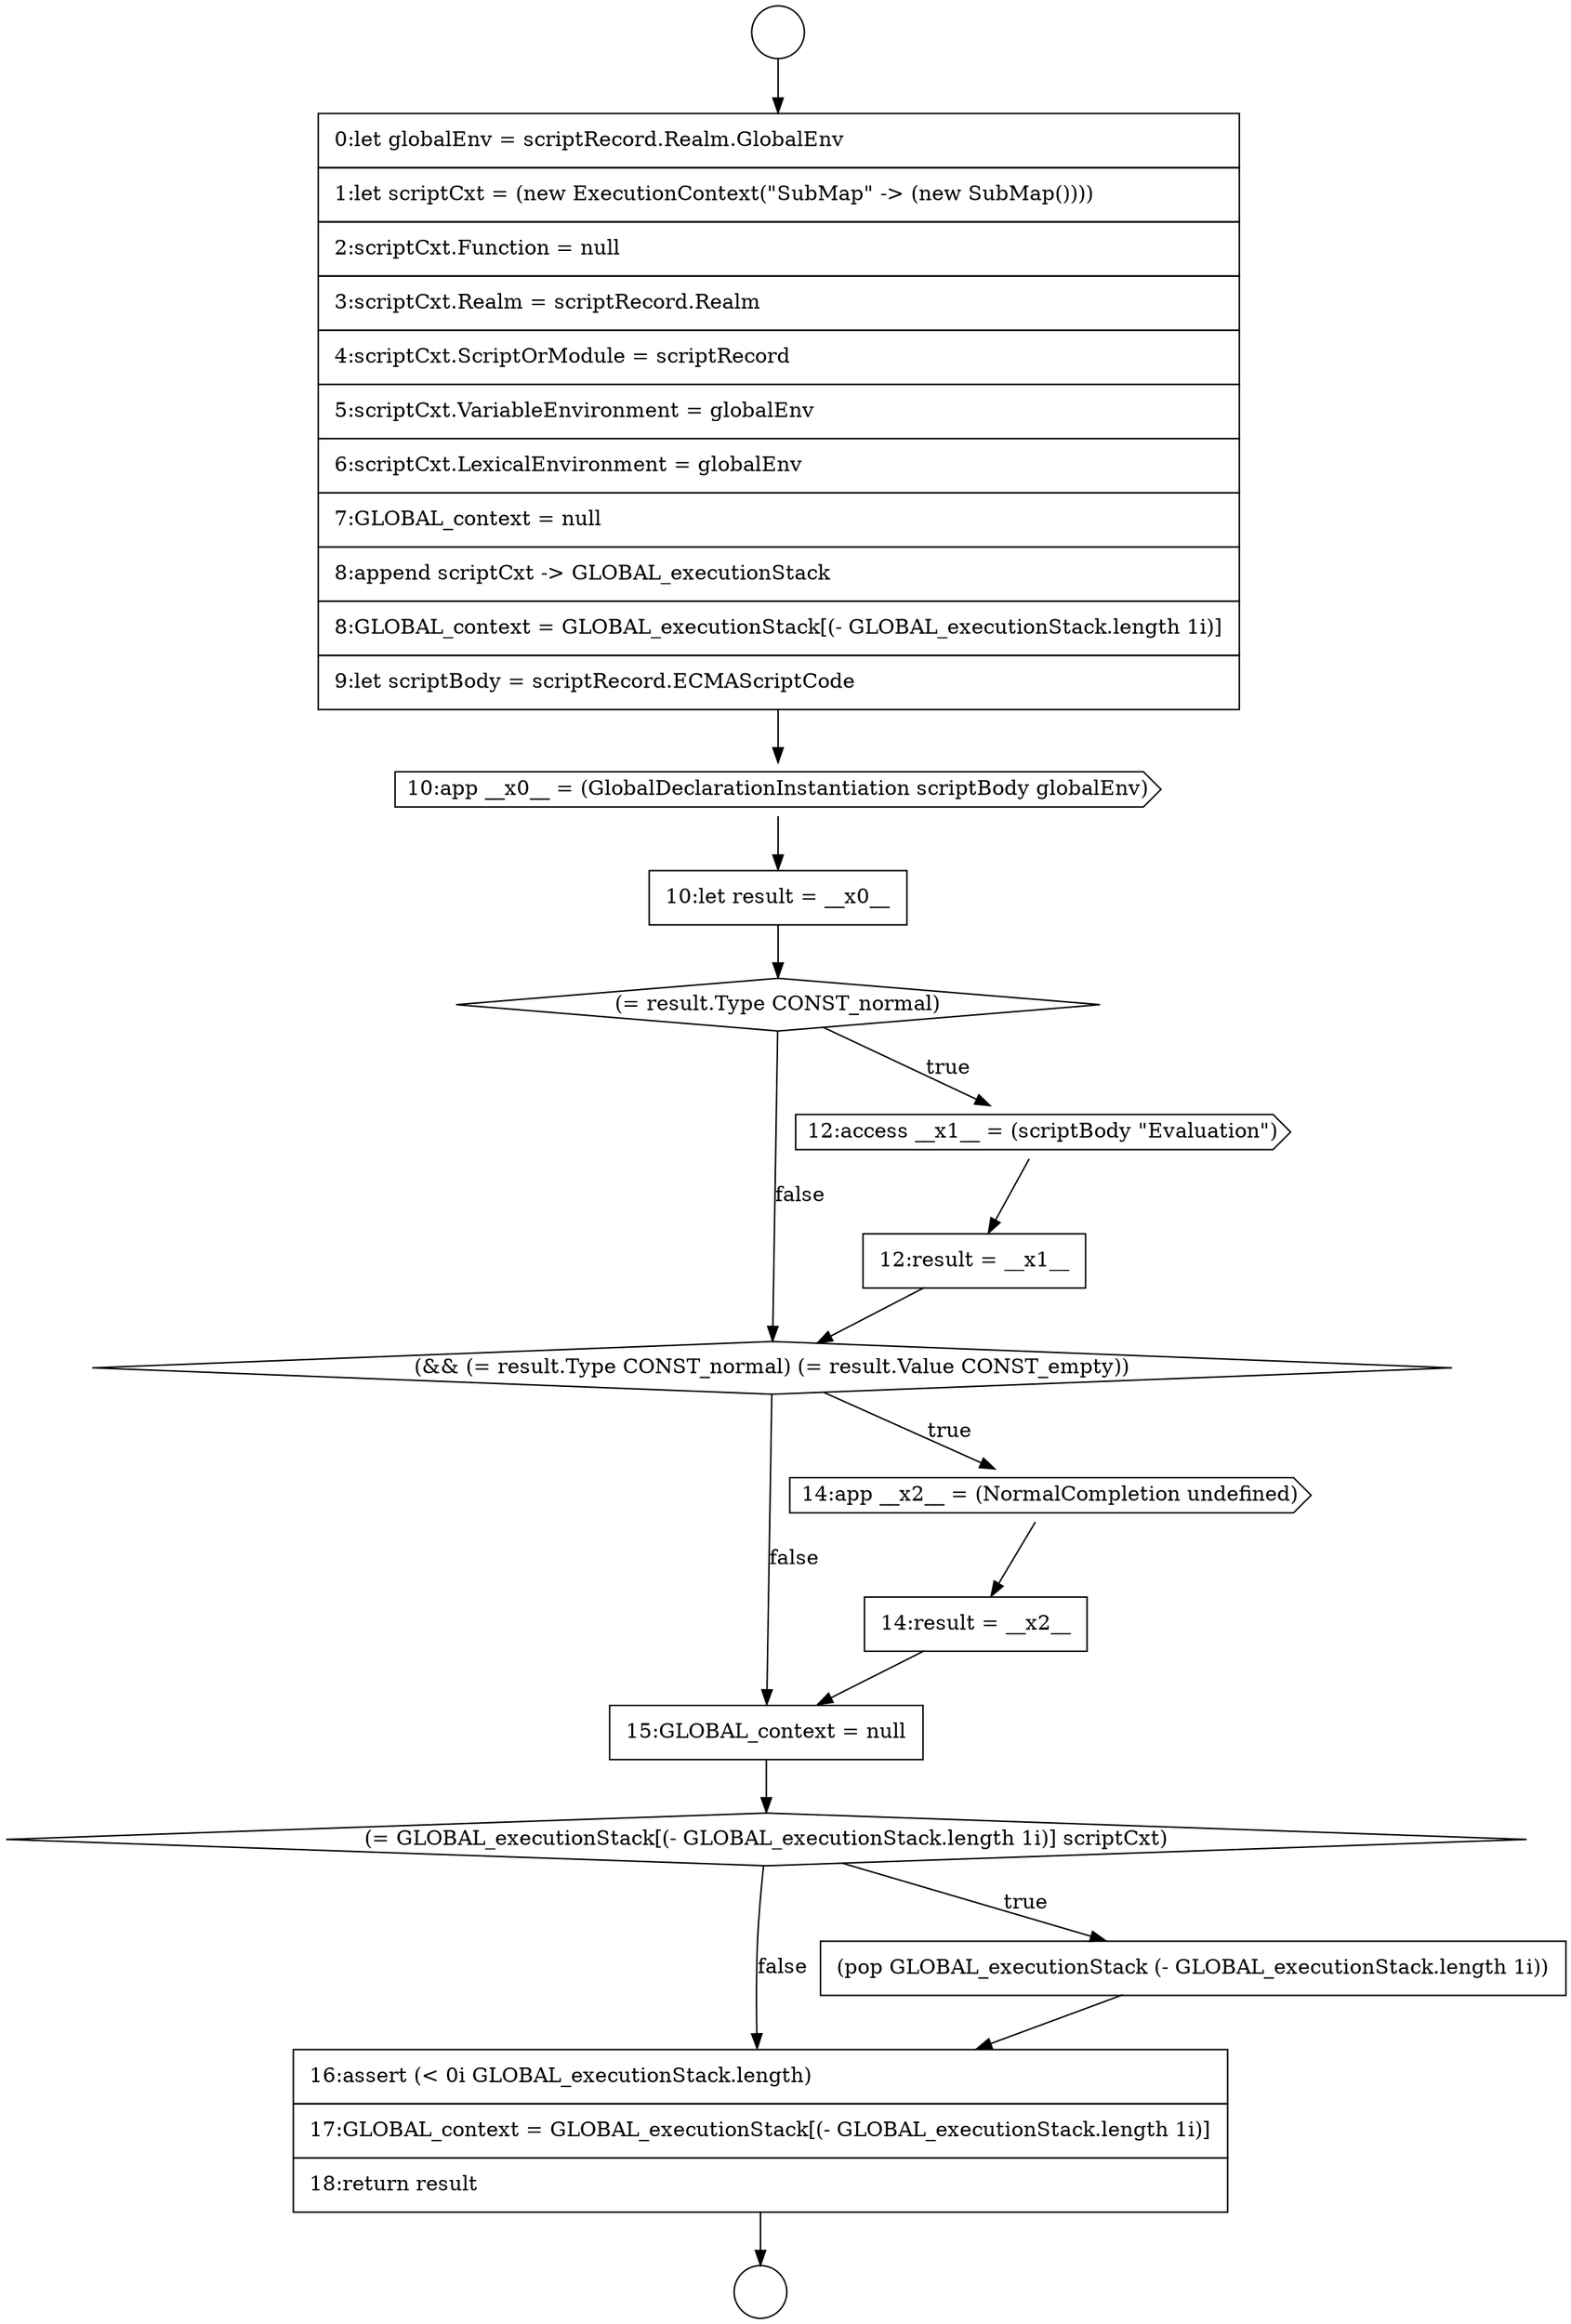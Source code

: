 digraph {
  node9324 [shape=diamond, label=<<font color="black">(&amp;&amp; (= result.Type CONST_normal) (= result.Value CONST_empty))</font>> color="black" fillcolor="white" style=filled]
  node9323 [shape=none, margin=0, label=<<font color="black">
    <table border="0" cellborder="1" cellspacing="0" cellpadding="10">
      <tr><td align="left">12:result = __x1__</td></tr>
    </table>
  </font>> color="black" fillcolor="white" style=filled]
  node9328 [shape=diamond, label=<<font color="black">(= GLOBAL_executionStack[(- GLOBAL_executionStack.length 1i)] scriptCxt)</font>> color="black" fillcolor="white" style=filled]
  node9316 [shape=circle label=" " color="black" fillcolor="white" style=filled]
  node9320 [shape=none, margin=0, label=<<font color="black">
    <table border="0" cellborder="1" cellspacing="0" cellpadding="10">
      <tr><td align="left">10:let result = __x0__</td></tr>
    </table>
  </font>> color="black" fillcolor="white" style=filled]
  node9322 [shape=cds, label=<<font color="black">12:access __x1__ = (scriptBody &quot;Evaluation&quot;)</font>> color="black" fillcolor="white" style=filled]
  node9327 [shape=none, margin=0, label=<<font color="black">
    <table border="0" cellborder="1" cellspacing="0" cellpadding="10">
      <tr><td align="left">15:GLOBAL_context = null</td></tr>
    </table>
  </font>> color="black" fillcolor="white" style=filled]
  node9317 [shape=circle label=" " color="black" fillcolor="white" style=filled]
  node9326 [shape=none, margin=0, label=<<font color="black">
    <table border="0" cellborder="1" cellspacing="0" cellpadding="10">
      <tr><td align="left">14:result = __x2__</td></tr>
    </table>
  </font>> color="black" fillcolor="white" style=filled]
  node9321 [shape=diamond, label=<<font color="black">(= result.Type CONST_normal)</font>> color="black" fillcolor="white" style=filled]
  node9325 [shape=cds, label=<<font color="black">14:app __x2__ = (NormalCompletion undefined)</font>> color="black" fillcolor="white" style=filled]
  node9330 [shape=none, margin=0, label=<<font color="black">
    <table border="0" cellborder="1" cellspacing="0" cellpadding="10">
      <tr><td align="left">16:assert (&lt; 0i GLOBAL_executionStack.length)</td></tr>
      <tr><td align="left">17:GLOBAL_context = GLOBAL_executionStack[(- GLOBAL_executionStack.length 1i)]</td></tr>
      <tr><td align="left">18:return result</td></tr>
    </table>
  </font>> color="black" fillcolor="white" style=filled]
  node9319 [shape=cds, label=<<font color="black">10:app __x0__ = (GlobalDeclarationInstantiation scriptBody globalEnv)</font>> color="black" fillcolor="white" style=filled]
  node9318 [shape=none, margin=0, label=<<font color="black">
    <table border="0" cellborder="1" cellspacing="0" cellpadding="10">
      <tr><td align="left">0:let globalEnv = scriptRecord.Realm.GlobalEnv</td></tr>
      <tr><td align="left">1:let scriptCxt = (new ExecutionContext(&quot;SubMap&quot; -&gt; (new SubMap())))</td></tr>
      <tr><td align="left">2:scriptCxt.Function = null</td></tr>
      <tr><td align="left">3:scriptCxt.Realm = scriptRecord.Realm</td></tr>
      <tr><td align="left">4:scriptCxt.ScriptOrModule = scriptRecord</td></tr>
      <tr><td align="left">5:scriptCxt.VariableEnvironment = globalEnv</td></tr>
      <tr><td align="left">6:scriptCxt.LexicalEnvironment = globalEnv</td></tr>
      <tr><td align="left">7:GLOBAL_context = null</td></tr>
      <tr><td align="left">8:append scriptCxt -&gt; GLOBAL_executionStack</td></tr>
      <tr><td align="left">8:GLOBAL_context = GLOBAL_executionStack[(- GLOBAL_executionStack.length 1i)]</td></tr>
      <tr><td align="left">9:let scriptBody = scriptRecord.ECMAScriptCode</td></tr>
    </table>
  </font>> color="black" fillcolor="white" style=filled]
  node9329 [shape=none, margin=0, label=<<font color="black">
    <table border="0" cellborder="1" cellspacing="0" cellpadding="10">
      <tr><td align="left">(pop GLOBAL_executionStack (- GLOBAL_executionStack.length 1i))</td></tr>
    </table>
  </font>> color="black" fillcolor="white" style=filled]
  node9320 -> node9321 [ color="black"]
  node9329 -> node9330 [ color="black"]
  node9323 -> node9324 [ color="black"]
  node9324 -> node9325 [label=<<font color="black">true</font>> color="black"]
  node9324 -> node9327 [label=<<font color="black">false</font>> color="black"]
  node9319 -> node9320 [ color="black"]
  node9321 -> node9322 [label=<<font color="black">true</font>> color="black"]
  node9321 -> node9324 [label=<<font color="black">false</font>> color="black"]
  node9328 -> node9329 [label=<<font color="black">true</font>> color="black"]
  node9328 -> node9330 [label=<<font color="black">false</font>> color="black"]
  node9330 -> node9317 [ color="black"]
  node9325 -> node9326 [ color="black"]
  node9318 -> node9319 [ color="black"]
  node9322 -> node9323 [ color="black"]
  node9316 -> node9318 [ color="black"]
  node9327 -> node9328 [ color="black"]
  node9326 -> node9327 [ color="black"]
}
